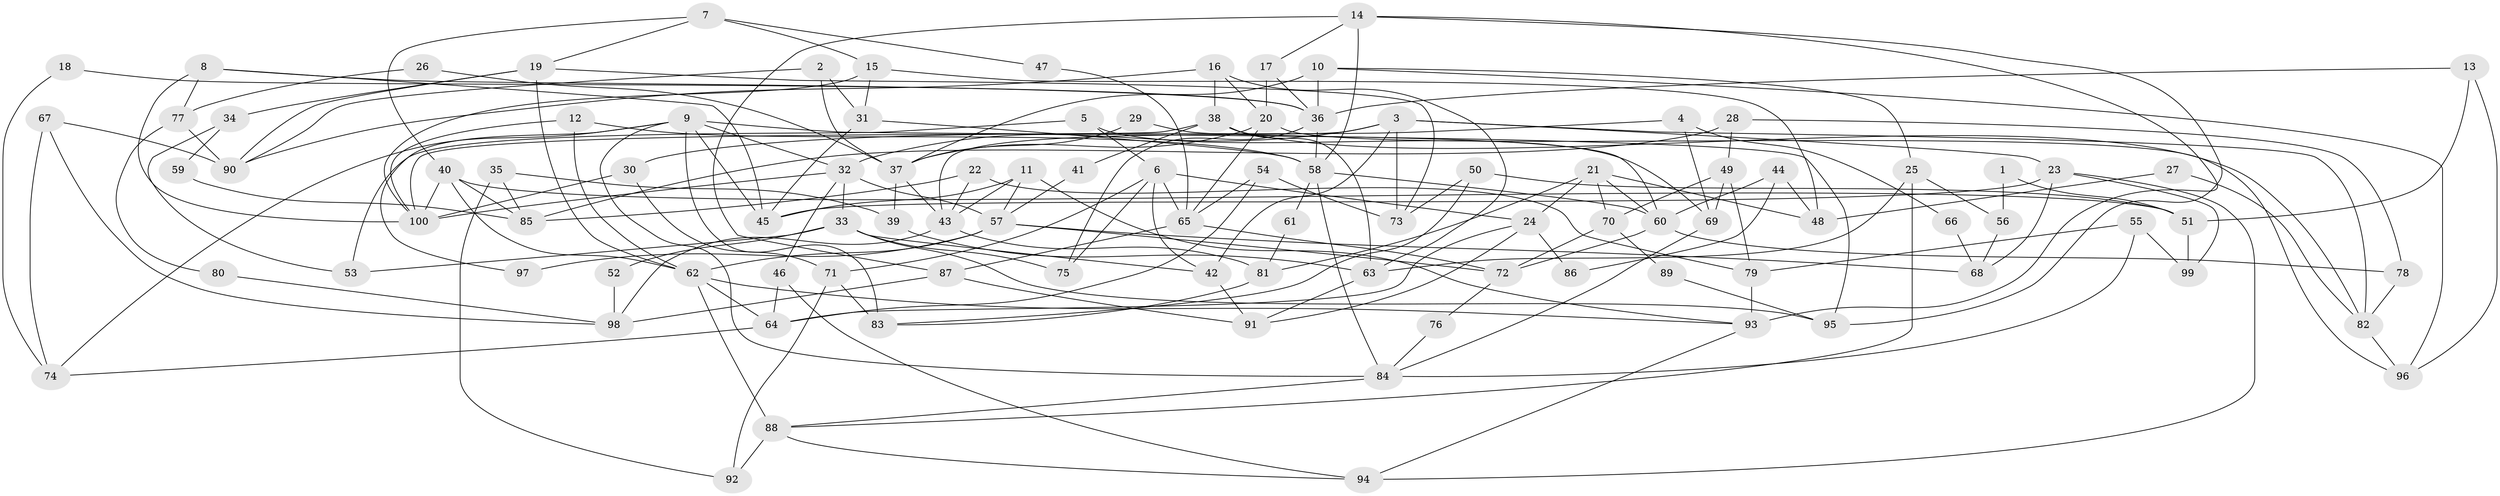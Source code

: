 // Generated by graph-tools (version 1.1) at 2025/38/02/21/25 10:38:59]
// undirected, 100 vertices, 200 edges
graph export_dot {
graph [start="1"]
  node [color=gray90,style=filled];
  1;
  2;
  3;
  4;
  5;
  6;
  7;
  8;
  9;
  10;
  11;
  12;
  13;
  14;
  15;
  16;
  17;
  18;
  19;
  20;
  21;
  22;
  23;
  24;
  25;
  26;
  27;
  28;
  29;
  30;
  31;
  32;
  33;
  34;
  35;
  36;
  37;
  38;
  39;
  40;
  41;
  42;
  43;
  44;
  45;
  46;
  47;
  48;
  49;
  50;
  51;
  52;
  53;
  54;
  55;
  56;
  57;
  58;
  59;
  60;
  61;
  62;
  63;
  64;
  65;
  66;
  67;
  68;
  69;
  70;
  71;
  72;
  73;
  74;
  75;
  76;
  77;
  78;
  79;
  80;
  81;
  82;
  83;
  84;
  85;
  86;
  87;
  88;
  89;
  90;
  91;
  92;
  93;
  94;
  95;
  96;
  97;
  98;
  99;
  100;
  1 -- 51;
  1 -- 56;
  2 -- 37;
  2 -- 31;
  2 -- 90;
  3 -- 23;
  3 -- 32;
  3 -- 42;
  3 -- 43;
  3 -- 73;
  3 -- 82;
  4 -- 69;
  4 -- 30;
  4 -- 66;
  5 -- 6;
  5 -- 69;
  5 -- 53;
  6 -- 65;
  6 -- 42;
  6 -- 24;
  6 -- 71;
  6 -- 75;
  7 -- 19;
  7 -- 15;
  7 -- 40;
  7 -- 47;
  8 -- 100;
  8 -- 36;
  8 -- 45;
  8 -- 77;
  9 -- 32;
  9 -- 83;
  9 -- 45;
  9 -- 74;
  9 -- 84;
  9 -- 95;
  9 -- 97;
  10 -- 36;
  10 -- 96;
  10 -- 25;
  10 -- 37;
  11 -- 45;
  11 -- 93;
  11 -- 43;
  11 -- 57;
  12 -- 62;
  12 -- 100;
  12 -- 58;
  13 -- 36;
  13 -- 96;
  13 -- 51;
  14 -- 95;
  14 -- 93;
  14 -- 17;
  14 -- 58;
  14 -- 87;
  15 -- 31;
  15 -- 100;
  15 -- 48;
  16 -- 38;
  16 -- 90;
  16 -- 20;
  16 -- 63;
  17 -- 20;
  17 -- 36;
  18 -- 36;
  18 -- 74;
  19 -- 62;
  19 -- 73;
  19 -- 34;
  19 -- 90;
  20 -- 37;
  20 -- 65;
  20 -- 96;
  21 -- 24;
  21 -- 60;
  21 -- 48;
  21 -- 70;
  21 -- 81;
  22 -- 43;
  22 -- 85;
  22 -- 79;
  23 -- 94;
  23 -- 45;
  23 -- 68;
  23 -- 99;
  24 -- 91;
  24 -- 64;
  24 -- 86;
  25 -- 88;
  25 -- 56;
  25 -- 63;
  26 -- 37;
  26 -- 77;
  27 -- 48;
  27 -- 82;
  28 -- 78;
  28 -- 85;
  28 -- 49;
  29 -- 60;
  29 -- 37;
  30 -- 100;
  30 -- 71;
  31 -- 58;
  31 -- 45;
  32 -- 33;
  32 -- 57;
  32 -- 46;
  32 -- 100;
  33 -- 42;
  33 -- 75;
  33 -- 52;
  33 -- 53;
  33 -- 95;
  34 -- 53;
  34 -- 59;
  35 -- 92;
  35 -- 39;
  35 -- 85;
  36 -- 58;
  36 -- 75;
  37 -- 43;
  37 -- 39;
  38 -- 100;
  38 -- 63;
  38 -- 41;
  38 -- 82;
  39 -- 63;
  40 -- 51;
  40 -- 62;
  40 -- 85;
  40 -- 100;
  41 -- 57;
  42 -- 91;
  43 -- 81;
  43 -- 98;
  44 -- 48;
  44 -- 60;
  44 -- 86;
  46 -- 64;
  46 -- 94;
  47 -- 65;
  49 -- 70;
  49 -- 69;
  49 -- 79;
  50 -- 73;
  50 -- 51;
  50 -- 83;
  51 -- 99;
  52 -- 98;
  54 -- 65;
  54 -- 64;
  54 -- 73;
  55 -- 79;
  55 -- 84;
  55 -- 99;
  56 -- 68;
  57 -- 62;
  57 -- 68;
  57 -- 72;
  57 -- 97;
  58 -- 60;
  58 -- 61;
  58 -- 84;
  59 -- 85;
  60 -- 72;
  60 -- 78;
  61 -- 81;
  62 -- 88;
  62 -- 64;
  62 -- 93;
  63 -- 91;
  64 -- 74;
  65 -- 87;
  65 -- 72;
  66 -- 68;
  67 -- 90;
  67 -- 74;
  67 -- 98;
  69 -- 84;
  70 -- 72;
  70 -- 89;
  71 -- 83;
  71 -- 92;
  72 -- 76;
  76 -- 84;
  77 -- 90;
  77 -- 80;
  78 -- 82;
  79 -- 93;
  80 -- 98;
  81 -- 83;
  82 -- 96;
  84 -- 88;
  87 -- 98;
  87 -- 91;
  88 -- 94;
  88 -- 92;
  89 -- 95;
  93 -- 94;
}
